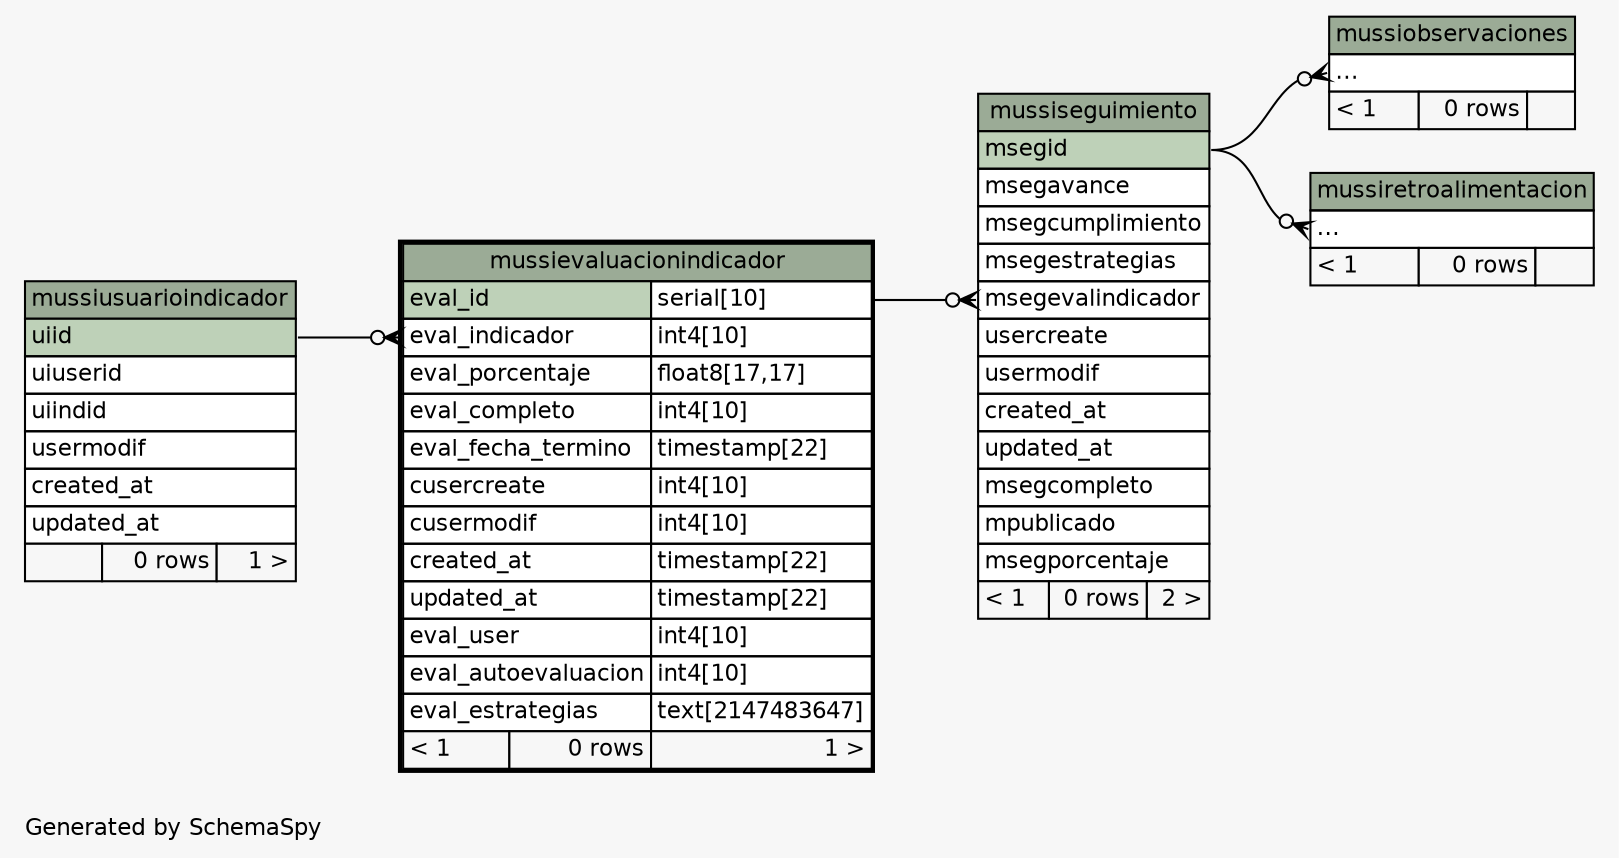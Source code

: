 // dot 2.38.0 on Mac OS X 10.11.1
// SchemaSpy rev 590
digraph "twoDegreesRelationshipsDiagram" {
  graph [
    rankdir="RL"
    bgcolor="#f7f7f7"
    label="\nGenerated by SchemaSpy"
    labeljust="l"
    nodesep="0.18"
    ranksep="0.46"
    fontname="Helvetica"
    fontsize="11"
  ];
  node [
    fontname="Helvetica"
    fontsize="11"
    shape="plaintext"
  ];
  edge [
    arrowsize="0.8"
  ];
  "mussievaluacionindicador":"eval_indicador":w -> "mussiusuarioindicador":"uiid":e [arrowhead=none dir=back arrowtail=crowodot];
  "mussiobservaciones":"elipses":w -> "mussiseguimiento":"msegid":e [arrowhead=none dir=back arrowtail=crowodot];
  "mussiretroalimentacion":"elipses":w -> "mussiseguimiento":"msegid":e [arrowhead=none dir=back arrowtail=crowodot];
  "mussiseguimiento":"msegevalindicador":w -> "mussievaluacionindicador":"eval_id.type":e [arrowhead=none dir=back arrowtail=crowodot];
  "mussievaluacionindicador" [
    label=<
    <TABLE BORDER="2" CELLBORDER="1" CELLSPACING="0" BGCOLOR="#ffffff">
      <TR><TD COLSPAN="3" BGCOLOR="#9bab96" ALIGN="CENTER">mussievaluacionindicador</TD></TR>
      <TR><TD PORT="eval_id" COLSPAN="2" BGCOLOR="#bed1b8" ALIGN="LEFT">eval_id</TD><TD PORT="eval_id.type" ALIGN="LEFT">serial[10]</TD></TR>
      <TR><TD PORT="eval_indicador" COLSPAN="2" ALIGN="LEFT">eval_indicador</TD><TD PORT="eval_indicador.type" ALIGN="LEFT">int4[10]</TD></TR>
      <TR><TD PORT="eval_porcentaje" COLSPAN="2" ALIGN="LEFT">eval_porcentaje</TD><TD PORT="eval_porcentaje.type" ALIGN="LEFT">float8[17,17]</TD></TR>
      <TR><TD PORT="eval_completo" COLSPAN="2" ALIGN="LEFT">eval_completo</TD><TD PORT="eval_completo.type" ALIGN="LEFT">int4[10]</TD></TR>
      <TR><TD PORT="eval_fecha_termino" COLSPAN="2" ALIGN="LEFT">eval_fecha_termino</TD><TD PORT="eval_fecha_termino.type" ALIGN="LEFT">timestamp[22]</TD></TR>
      <TR><TD PORT="cusercreate" COLSPAN="2" ALIGN="LEFT">cusercreate</TD><TD PORT="cusercreate.type" ALIGN="LEFT">int4[10]</TD></TR>
      <TR><TD PORT="cusermodif" COLSPAN="2" ALIGN="LEFT">cusermodif</TD><TD PORT="cusermodif.type" ALIGN="LEFT">int4[10]</TD></TR>
      <TR><TD PORT="created_at" COLSPAN="2" ALIGN="LEFT">created_at</TD><TD PORT="created_at.type" ALIGN="LEFT">timestamp[22]</TD></TR>
      <TR><TD PORT="updated_at" COLSPAN="2" ALIGN="LEFT">updated_at</TD><TD PORT="updated_at.type" ALIGN="LEFT">timestamp[22]</TD></TR>
      <TR><TD PORT="eval_user" COLSPAN="2" ALIGN="LEFT">eval_user</TD><TD PORT="eval_user.type" ALIGN="LEFT">int4[10]</TD></TR>
      <TR><TD PORT="eval_autoevaluacion" COLSPAN="2" ALIGN="LEFT">eval_autoevaluacion</TD><TD PORT="eval_autoevaluacion.type" ALIGN="LEFT">int4[10]</TD></TR>
      <TR><TD PORT="eval_estrategias" COLSPAN="2" ALIGN="LEFT">eval_estrategias</TD><TD PORT="eval_estrategias.type" ALIGN="LEFT">text[2147483647]</TD></TR>
      <TR><TD ALIGN="LEFT" BGCOLOR="#f7f7f7">&lt; 1</TD><TD ALIGN="RIGHT" BGCOLOR="#f7f7f7">0 rows</TD><TD ALIGN="RIGHT" BGCOLOR="#f7f7f7">1 &gt;</TD></TR>
    </TABLE>>
    URL="mussievaluacionindicador.html"
    tooltip="mussievaluacionindicador"
  ];
  "mussiobservaciones" [
    label=<
    <TABLE BORDER="0" CELLBORDER="1" CELLSPACING="0" BGCOLOR="#ffffff">
      <TR><TD COLSPAN="3" BGCOLOR="#9bab96" ALIGN="CENTER">mussiobservaciones</TD></TR>
      <TR><TD PORT="elipses" COLSPAN="3" ALIGN="LEFT">...</TD></TR>
      <TR><TD ALIGN="LEFT" BGCOLOR="#f7f7f7">&lt; 1</TD><TD ALIGN="RIGHT" BGCOLOR="#f7f7f7">0 rows</TD><TD ALIGN="RIGHT" BGCOLOR="#f7f7f7">  </TD></TR>
    </TABLE>>
    URL="mussiobservaciones.html"
    tooltip="mussiobservaciones"
  ];
  "mussiretroalimentacion" [
    label=<
    <TABLE BORDER="0" CELLBORDER="1" CELLSPACING="0" BGCOLOR="#ffffff">
      <TR><TD COLSPAN="3" BGCOLOR="#9bab96" ALIGN="CENTER">mussiretroalimentacion</TD></TR>
      <TR><TD PORT="elipses" COLSPAN="3" ALIGN="LEFT">...</TD></TR>
      <TR><TD ALIGN="LEFT" BGCOLOR="#f7f7f7">&lt; 1</TD><TD ALIGN="RIGHT" BGCOLOR="#f7f7f7">0 rows</TD><TD ALIGN="RIGHT" BGCOLOR="#f7f7f7">  </TD></TR>
    </TABLE>>
    URL="mussiretroalimentacion.html"
    tooltip="mussiretroalimentacion"
  ];
  "mussiseguimiento" [
    label=<
    <TABLE BORDER="0" CELLBORDER="1" CELLSPACING="0" BGCOLOR="#ffffff">
      <TR><TD COLSPAN="3" BGCOLOR="#9bab96" ALIGN="CENTER">mussiseguimiento</TD></TR>
      <TR><TD PORT="msegid" COLSPAN="3" BGCOLOR="#bed1b8" ALIGN="LEFT">msegid</TD></TR>
      <TR><TD PORT="msegavance" COLSPAN="3" ALIGN="LEFT">msegavance</TD></TR>
      <TR><TD PORT="msegcumplimiento" COLSPAN="3" ALIGN="LEFT">msegcumplimiento</TD></TR>
      <TR><TD PORT="msegestrategias" COLSPAN="3" ALIGN="LEFT">msegestrategias</TD></TR>
      <TR><TD PORT="msegevalindicador" COLSPAN="3" ALIGN="LEFT">msegevalindicador</TD></TR>
      <TR><TD PORT="usercreate" COLSPAN="3" ALIGN="LEFT">usercreate</TD></TR>
      <TR><TD PORT="usermodif" COLSPAN="3" ALIGN="LEFT">usermodif</TD></TR>
      <TR><TD PORT="created_at" COLSPAN="3" ALIGN="LEFT">created_at</TD></TR>
      <TR><TD PORT="updated_at" COLSPAN="3" ALIGN="LEFT">updated_at</TD></TR>
      <TR><TD PORT="msegcompleto" COLSPAN="3" ALIGN="LEFT">msegcompleto</TD></TR>
      <TR><TD PORT="mpublicado" COLSPAN="3" ALIGN="LEFT">mpublicado</TD></TR>
      <TR><TD PORT="msegporcentaje" COLSPAN="3" ALIGN="LEFT">msegporcentaje</TD></TR>
      <TR><TD ALIGN="LEFT" BGCOLOR="#f7f7f7">&lt; 1</TD><TD ALIGN="RIGHT" BGCOLOR="#f7f7f7">0 rows</TD><TD ALIGN="RIGHT" BGCOLOR="#f7f7f7">2 &gt;</TD></TR>
    </TABLE>>
    URL="mussiseguimiento.html"
    tooltip="mussiseguimiento"
  ];
  "mussiusuarioindicador" [
    label=<
    <TABLE BORDER="0" CELLBORDER="1" CELLSPACING="0" BGCOLOR="#ffffff">
      <TR><TD COLSPAN="3" BGCOLOR="#9bab96" ALIGN="CENTER">mussiusuarioindicador</TD></TR>
      <TR><TD PORT="uiid" COLSPAN="3" BGCOLOR="#bed1b8" ALIGN="LEFT">uiid</TD></TR>
      <TR><TD PORT="uiuserid" COLSPAN="3" ALIGN="LEFT">uiuserid</TD></TR>
      <TR><TD PORT="uiindid" COLSPAN="3" ALIGN="LEFT">uiindid</TD></TR>
      <TR><TD PORT="usermodif" COLSPAN="3" ALIGN="LEFT">usermodif</TD></TR>
      <TR><TD PORT="created_at" COLSPAN="3" ALIGN="LEFT">created_at</TD></TR>
      <TR><TD PORT="updated_at" COLSPAN="3" ALIGN="LEFT">updated_at</TD></TR>
      <TR><TD ALIGN="LEFT" BGCOLOR="#f7f7f7">  </TD><TD ALIGN="RIGHT" BGCOLOR="#f7f7f7">0 rows</TD><TD ALIGN="RIGHT" BGCOLOR="#f7f7f7">1 &gt;</TD></TR>
    </TABLE>>
    URL="mussiusuarioindicador.html"
    tooltip="mussiusuarioindicador"
  ];
}
